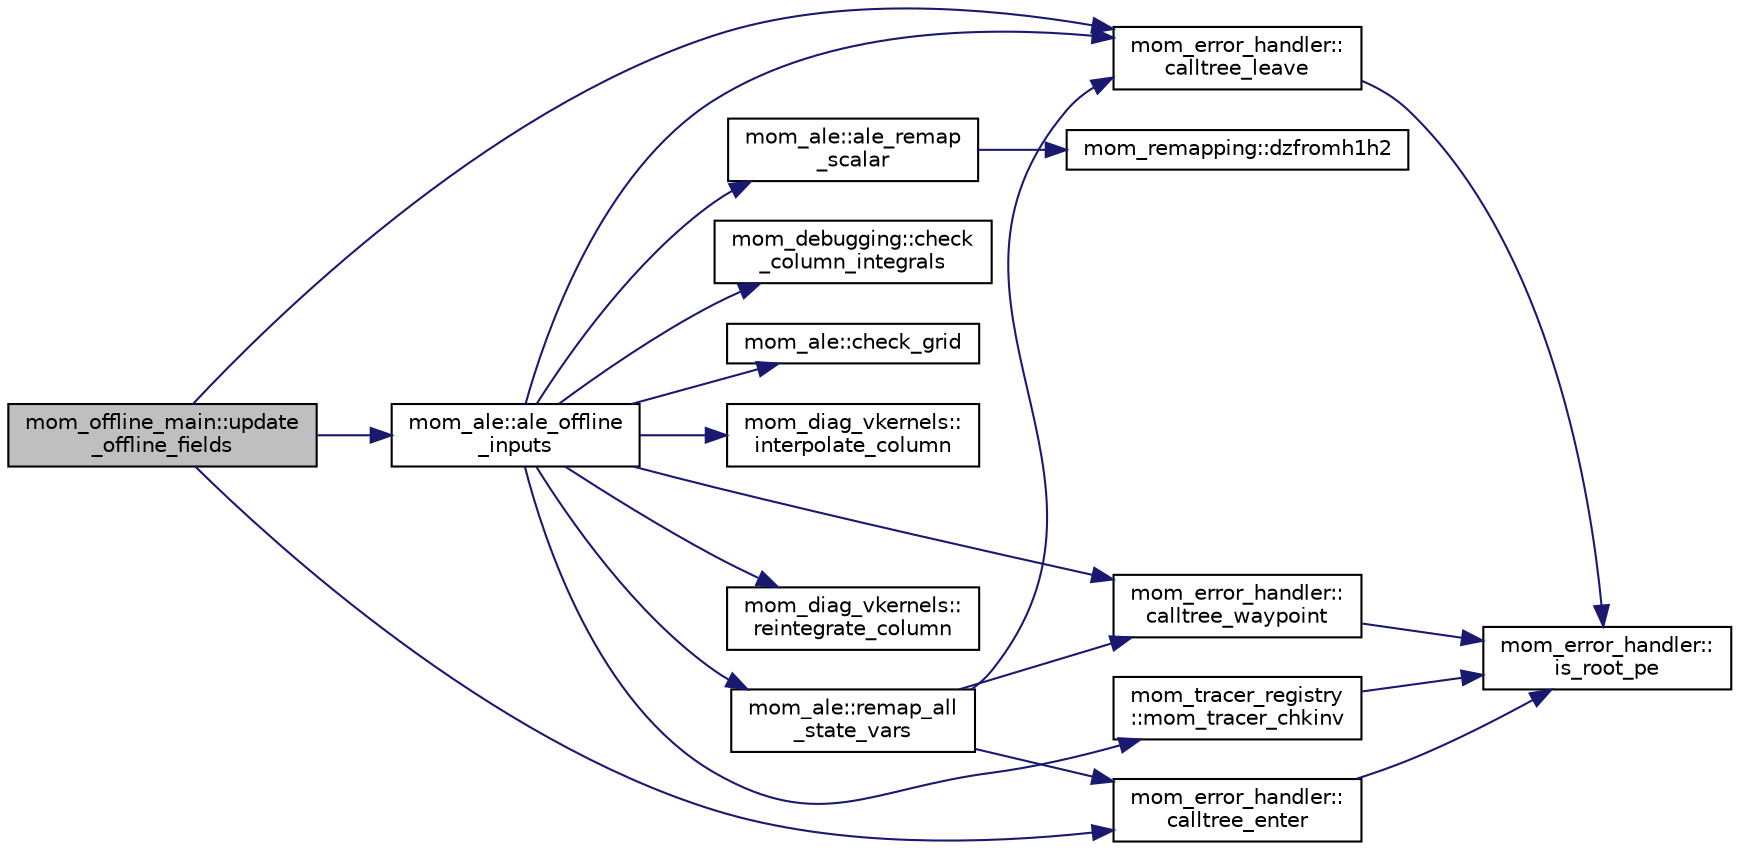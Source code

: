 digraph "mom_offline_main::update_offline_fields"
{
 // INTERACTIVE_SVG=YES
 // LATEX_PDF_SIZE
  edge [fontname="Helvetica",fontsize="10",labelfontname="Helvetica",labelfontsize="10"];
  node [fontname="Helvetica",fontsize="10",shape=record];
  rankdir="LR";
  Node1 [label="mom_offline_main::update\l_offline_fields",height=0.2,width=0.4,color="black", fillcolor="grey75", style="filled", fontcolor="black",tooltip="Update fields used in this round of offline transport. First fields are updated from files or from ar..."];
  Node1 -> Node2 [color="midnightblue",fontsize="10",style="solid",fontname="Helvetica"];
  Node2 [label="mom_ale::ale_offline\l_inputs",height=0.2,width=0.4,color="black", fillcolor="white", style="filled",URL="$namespacemom__ale.html#ae95451e2fbd4805eec01d00bebb268b4",tooltip="Regrid/remap stored fields used for offline tracer integrations. These input fields are assumed to ha..."];
  Node2 -> Node3 [color="midnightblue",fontsize="10",style="solid",fontname="Helvetica"];
  Node3 [label="mom_ale::ale_remap\l_scalar",height=0.2,width=0.4,color="black", fillcolor="white", style="filled",URL="$namespacemom__ale.html#aab30651699eb2cd8dc5a67c8e03474ee",tooltip="Remaps a single scalar between grids described by thicknesses h_src and h_dst. h_dst must be dimensio..."];
  Node3 -> Node4 [color="midnightblue",fontsize="10",style="solid",fontname="Helvetica"];
  Node4 [label="mom_remapping::dzfromh1h2",height=0.2,width=0.4,color="black", fillcolor="white", style="filled",URL="$namespacemom__remapping.html#a494289c324db2496816f2687f4ceea76",tooltip="Calculates the change in interface positions based on h1 and h2."];
  Node2 -> Node5 [color="midnightblue",fontsize="10",style="solid",fontname="Helvetica"];
  Node5 [label="mom_error_handler::\lcalltree_leave",height=0.2,width=0.4,color="black", fillcolor="white", style="filled",URL="$namespacemom__error__handler.html#a88ea67781e2ed9b73ab7eac8ea5e8578",tooltip="Writes a message about leaving a subroutine if call tree reporting is active."];
  Node5 -> Node6 [color="midnightblue",fontsize="10",style="solid",fontname="Helvetica"];
  Node6 [label="mom_error_handler::\lis_root_pe",height=0.2,width=0.4,color="black", fillcolor="white", style="filled",URL="$namespacemom__error__handler.html#ad5f00a53059c72fe2332d1436c80ca71",tooltip="This returns .true. if the current PE is the root PE."];
  Node2 -> Node7 [color="midnightblue",fontsize="10",style="solid",fontname="Helvetica"];
  Node7 [label="mom_error_handler::\lcalltree_waypoint",height=0.2,width=0.4,color="black", fillcolor="white", style="filled",URL="$namespacemom__error__handler.html#a34a02e601a60f03cb97a72fe25a32853",tooltip="Writes a message about reaching a milestone if call tree reporting is active."];
  Node7 -> Node6 [color="midnightblue",fontsize="10",style="solid",fontname="Helvetica"];
  Node2 -> Node8 [color="midnightblue",fontsize="10",style="solid",fontname="Helvetica"];
  Node8 [label="mom_debugging::check\l_column_integrals",height=0.2,width=0.4,color="black", fillcolor="white", style="filled",URL="$namespacemom__debugging.html#af1e942023de249345f52c931aed2cc5f",tooltip="Returns false if the column integrals of two given quantities are within roundoff of each other."];
  Node2 -> Node9 [color="midnightblue",fontsize="10",style="solid",fontname="Helvetica"];
  Node9 [label="mom_ale::check_grid",height=0.2,width=0.4,color="black", fillcolor="white", style="filled",URL="$namespacemom__ale.html#a9b511a4b61f92b735cef1129dff14bcb",tooltip="Check grid for negative thicknesses."];
  Node2 -> Node10 [color="midnightblue",fontsize="10",style="solid",fontname="Helvetica"];
  Node10 [label="mom_diag_vkernels::\linterpolate_column",height=0.2,width=0.4,color="black", fillcolor="white", style="filled",URL="$namespacemom__diag__vkernels.html#a4f42f472a725a147f8d97a68b2028c5b",tooltip="Linearly interpolate interface data, u_src, from grid h_src to a grid h_dest."];
  Node2 -> Node11 [color="midnightblue",fontsize="10",style="solid",fontname="Helvetica"];
  Node11 [label="mom_tracer_registry\l::mom_tracer_chkinv",height=0.2,width=0.4,color="black", fillcolor="white", style="filled",URL="$namespacemom__tracer__registry.html#a86cd924ede0ff77b15065f5b3bd2cb29",tooltip="Calculates and prints the global inventory of all tracers in the registry."];
  Node11 -> Node6 [color="midnightblue",fontsize="10",style="solid",fontname="Helvetica"];
  Node2 -> Node12 [color="midnightblue",fontsize="10",style="solid",fontname="Helvetica"];
  Node12 [label="mom_diag_vkernels::\lreintegrate_column",height=0.2,width=0.4,color="black", fillcolor="white", style="filled",URL="$namespacemom__diag__vkernels.html#a89369e4bf4b7795f6e384762d11f0d23",tooltip="Conservatively calculate integrated data, uh_dest, on grid h_dest, from layer-integrated data,..."];
  Node2 -> Node13 [color="midnightblue",fontsize="10",style="solid",fontname="Helvetica"];
  Node13 [label="mom_ale::remap_all\l_state_vars",height=0.2,width=0.4,color="black", fillcolor="white", style="filled",URL="$namespacemom__ale.html#a7d3dbcb0719a85ea0a907279fd444539",tooltip="This routine takes care of remapping all variable between the old and the new grids...."];
  Node13 -> Node14 [color="midnightblue",fontsize="10",style="solid",fontname="Helvetica"];
  Node14 [label="mom_error_handler::\lcalltree_enter",height=0.2,width=0.4,color="black", fillcolor="white", style="filled",URL="$namespacemom__error__handler.html#a9cda07a87815f0e5594066162b4345c3",tooltip="Writes a message about entering a subroutine if call tree reporting is active."];
  Node14 -> Node6 [color="midnightblue",fontsize="10",style="solid",fontname="Helvetica"];
  Node13 -> Node5 [color="midnightblue",fontsize="10",style="solid",fontname="Helvetica"];
  Node13 -> Node7 [color="midnightblue",fontsize="10",style="solid",fontname="Helvetica"];
  Node1 -> Node14 [color="midnightblue",fontsize="10",style="solid",fontname="Helvetica"];
  Node1 -> Node5 [color="midnightblue",fontsize="10",style="solid",fontname="Helvetica"];
}
